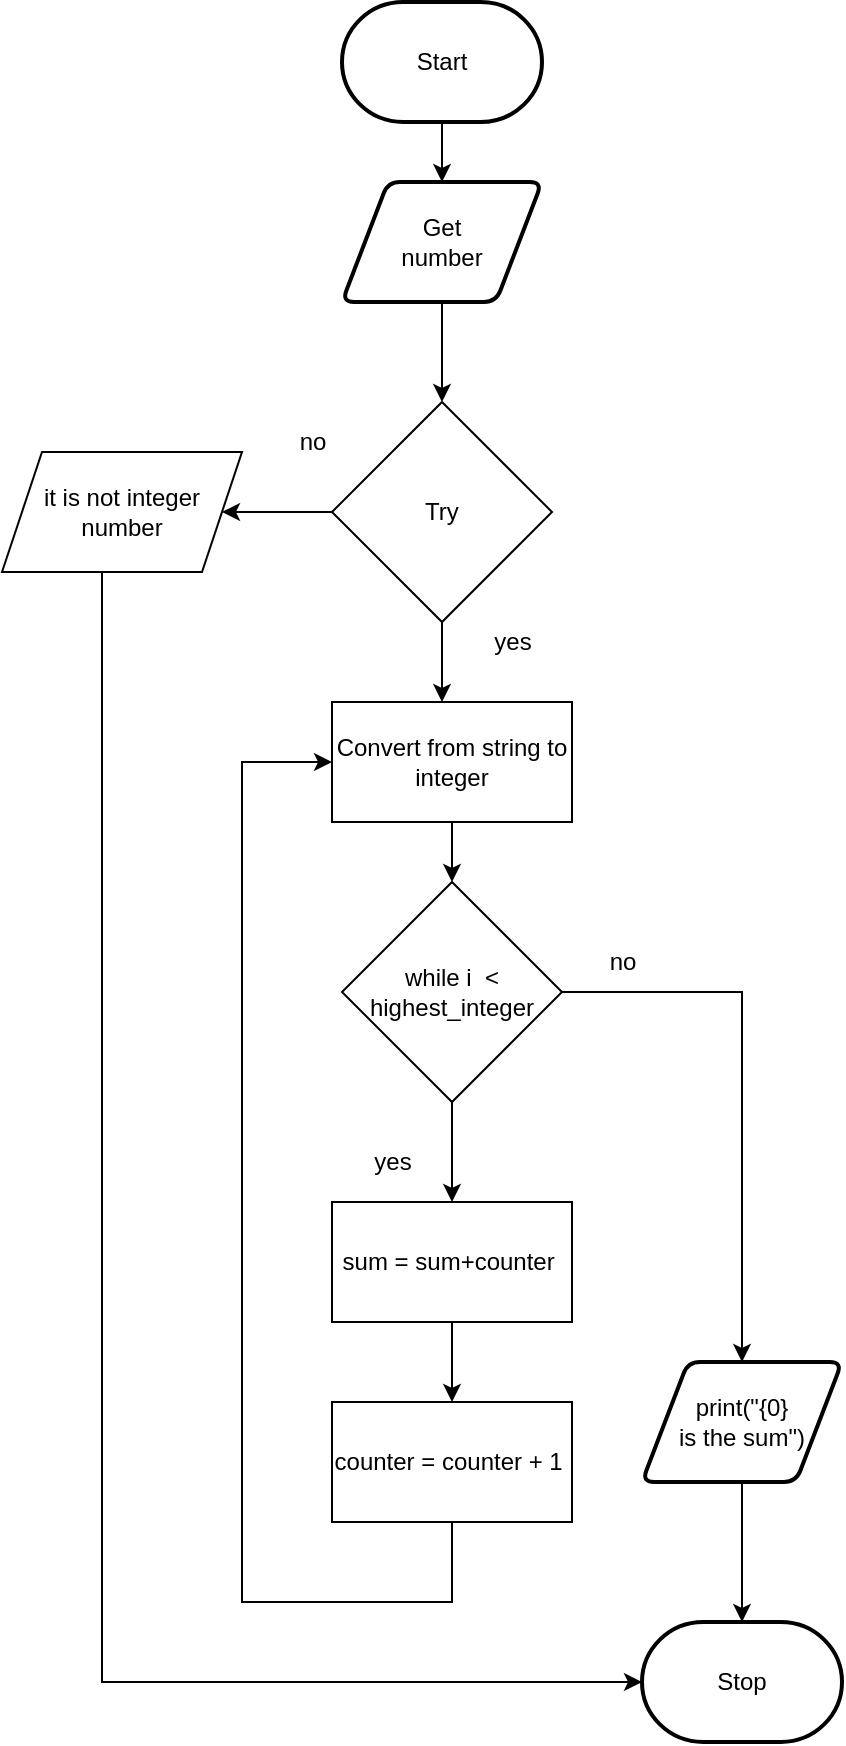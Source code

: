 <mxfile>
    <diagram id="1D5GAI36dtM1owiT7mWQ" name="Page-1">
        <mxGraphModel dx="861" dy="517" grid="1" gridSize="10" guides="1" tooltips="1" connect="1" arrows="1" fold="1" page="1" pageScale="1" pageWidth="850" pageHeight="1100" math="0" shadow="0">
            <root>
                <mxCell id="0"/>
                <mxCell id="1" parent="0"/>
                <mxCell id="43" style="edgeStyle=none;html=1;entryX=0.5;entryY=0;entryDx=0;entryDy=0;" edge="1" parent="1" source="44" target="54">
                    <mxGeometry relative="1" as="geometry"/>
                </mxCell>
                <mxCell id="44" value="Get &lt;br&gt;number" style="shape=parallelogram;html=1;strokeWidth=2;perimeter=parallelogramPerimeter;whiteSpace=wrap;rounded=1;arcSize=12;size=0.23;" vertex="1" parent="1">
                    <mxGeometry x="380" y="160" width="100" height="60" as="geometry"/>
                </mxCell>
                <mxCell id="45" value="Stop" style="strokeWidth=2;html=1;shape=mxgraph.flowchart.terminator;whiteSpace=wrap;" vertex="1" parent="1">
                    <mxGeometry x="530" y="880" width="100" height="60" as="geometry"/>
                </mxCell>
                <mxCell id="46" style="edgeStyle=elbowEdgeStyle;html=1;elbow=vertical;rounded=0;exitX=1;exitY=0.5;exitDx=0;exitDy=0;" edge="1" parent="1" source="58">
                    <mxGeometry relative="1" as="geometry">
                        <mxPoint x="580" y="750" as="targetPoint"/>
                        <mxPoint x="485" y="475" as="sourcePoint"/>
                        <Array as="points">
                            <mxPoint x="550" y="565"/>
                            <mxPoint x="570" y="560"/>
                            <mxPoint x="530" y="475"/>
                        </Array>
                    </mxGeometry>
                </mxCell>
                <mxCell id="47" style="edgeStyle=none;html=1;" edge="1" parent="1" source="48" target="62">
                    <mxGeometry relative="1" as="geometry"/>
                </mxCell>
                <mxCell id="48" value="&lt;span&gt;sum = sum+counter&amp;nbsp;&lt;br&gt;&lt;/span&gt;" style="rounded=0;whiteSpace=wrap;html=1;" vertex="1" parent="1">
                    <mxGeometry x="375" y="670" width="120" height="60" as="geometry"/>
                </mxCell>
                <mxCell id="49" value="no" style="text;html=1;align=center;verticalAlign=middle;resizable=0;points=[];autosize=1;strokeColor=none;fillColor=none;" vertex="1" parent="1">
                    <mxGeometry x="505" y="540" width="30" height="20" as="geometry"/>
                </mxCell>
                <mxCell id="50" style="edgeStyle=none;html=1;entryX=0.5;entryY=0;entryDx=0;entryDy=0;" edge="1" parent="1" source="51" target="44">
                    <mxGeometry relative="1" as="geometry"/>
                </mxCell>
                <mxCell id="51" value="Start" style="strokeWidth=2;html=1;shape=mxgraph.flowchart.terminator;whiteSpace=wrap;" vertex="1" parent="1">
                    <mxGeometry x="380" y="70" width="100" height="60" as="geometry"/>
                </mxCell>
                <mxCell id="52" style="edgeStyle=none;html=1;entryX=0.5;entryY=0;entryDx=0;entryDy=0;" edge="1" parent="1" source="54">
                    <mxGeometry relative="1" as="geometry">
                        <mxPoint x="430" y="420" as="targetPoint"/>
                    </mxGeometry>
                </mxCell>
                <mxCell id="53" style="edgeStyle=orthogonalEdgeStyle;rounded=0;html=1;" edge="1" parent="1" source="54" target="60">
                    <mxGeometry relative="1" as="geometry">
                        <mxPoint x="280" y="325" as="targetPoint"/>
                    </mxGeometry>
                </mxCell>
                <mxCell id="54" value="Try" style="rhombus;whiteSpace=wrap;html=1;" vertex="1" parent="1">
                    <mxGeometry x="375" y="270" width="110" height="110" as="geometry"/>
                </mxCell>
                <mxCell id="55" style="edgeStyle=none;html=1;" edge="1" parent="1" source="56" target="58">
                    <mxGeometry relative="1" as="geometry"/>
                </mxCell>
                <mxCell id="56" value="&lt;span&gt;Convert from string to integer&lt;br&gt;&lt;/span&gt;" style="rounded=0;whiteSpace=wrap;html=1;" vertex="1" parent="1">
                    <mxGeometry x="375" y="420" width="120" height="60" as="geometry"/>
                </mxCell>
                <mxCell id="57" style="edgeStyle=none;html=1;" edge="1" parent="1" source="58" target="48">
                    <mxGeometry relative="1" as="geometry"/>
                </mxCell>
                <mxCell id="58" value="while i&amp;nbsp; &amp;lt; highest_integer" style="rhombus;whiteSpace=wrap;html=1;" vertex="1" parent="1">
                    <mxGeometry x="380" y="510" width="110" height="110" as="geometry"/>
                </mxCell>
                <mxCell id="59" style="edgeStyle=elbowEdgeStyle;html=1;entryX=0;entryY=0.5;entryDx=0;entryDy=0;rounded=0;entryPerimeter=0;" edge="1" parent="1" source="60" target="45">
                    <mxGeometry relative="1" as="geometry">
                        <mxPoint x="270" y="800" as="targetPoint"/>
                        <Array as="points">
                            <mxPoint x="260" y="910"/>
                            <mxPoint x="260" y="380"/>
                            <mxPoint x="270" y="370"/>
                            <mxPoint x="260" y="578"/>
                        </Array>
                    </mxGeometry>
                </mxCell>
                <mxCell id="60" value="it is not integer number" style="shape=parallelogram;perimeter=parallelogramPerimeter;whiteSpace=wrap;html=1;fixedSize=1;" vertex="1" parent="1">
                    <mxGeometry x="210" y="295" width="120" height="60" as="geometry"/>
                </mxCell>
                <mxCell id="61" value="no" style="text;html=1;align=center;verticalAlign=middle;resizable=0;points=[];autosize=1;strokeColor=none;fillColor=none;" vertex="1" parent="1">
                    <mxGeometry x="350" y="280" width="30" height="20" as="geometry"/>
                </mxCell>
                <mxCell id="62" value="&lt;span&gt;counter = counter + 1&amp;nbsp;&lt;br&gt;&lt;/span&gt;" style="rounded=0;whiteSpace=wrap;html=1;" vertex="1" parent="1">
                    <mxGeometry x="375" y="770" width="120" height="60" as="geometry"/>
                </mxCell>
                <mxCell id="63" value="" style="endArrow=classic;html=1;rounded=0;entryX=0;entryY=0.5;entryDx=0;entryDy=0;exitX=0.5;exitY=1;exitDx=0;exitDy=0;edgeStyle=orthogonalEdgeStyle;" edge="1" parent="1" source="62" target="56">
                    <mxGeometry width="50" height="50" relative="1" as="geometry">
                        <mxPoint x="390" y="850" as="sourcePoint"/>
                        <mxPoint x="440" y="800" as="targetPoint"/>
                        <Array as="points">
                            <mxPoint x="435" y="870"/>
                            <mxPoint x="330" y="870"/>
                            <mxPoint x="330" y="450"/>
                        </Array>
                    </mxGeometry>
                </mxCell>
                <mxCell id="64" value="yes" style="text;html=1;align=center;verticalAlign=middle;resizable=0;points=[];autosize=1;strokeColor=none;fillColor=none;" vertex="1" parent="1">
                    <mxGeometry x="450" y="380" width="30" height="20" as="geometry"/>
                </mxCell>
                <mxCell id="65" value="yes" style="text;html=1;align=center;verticalAlign=middle;resizable=0;points=[];autosize=1;strokeColor=none;fillColor=none;" vertex="1" parent="1">
                    <mxGeometry x="390" y="640" width="30" height="20" as="geometry"/>
                </mxCell>
                <mxCell id="66" style="edgeStyle=orthogonalEdgeStyle;rounded=0;html=1;" edge="1" parent="1" source="67" target="45">
                    <mxGeometry relative="1" as="geometry"/>
                </mxCell>
                <mxCell id="67" value="print(&quot;{0} &lt;br&gt;is the sum&quot;)" style="shape=parallelogram;html=1;strokeWidth=2;perimeter=parallelogramPerimeter;whiteSpace=wrap;rounded=1;arcSize=12;size=0.23;" vertex="1" parent="1">
                    <mxGeometry x="530" y="750" width="100" height="60" as="geometry"/>
                </mxCell>
            </root>
        </mxGraphModel>
    </diagram>
</mxfile>